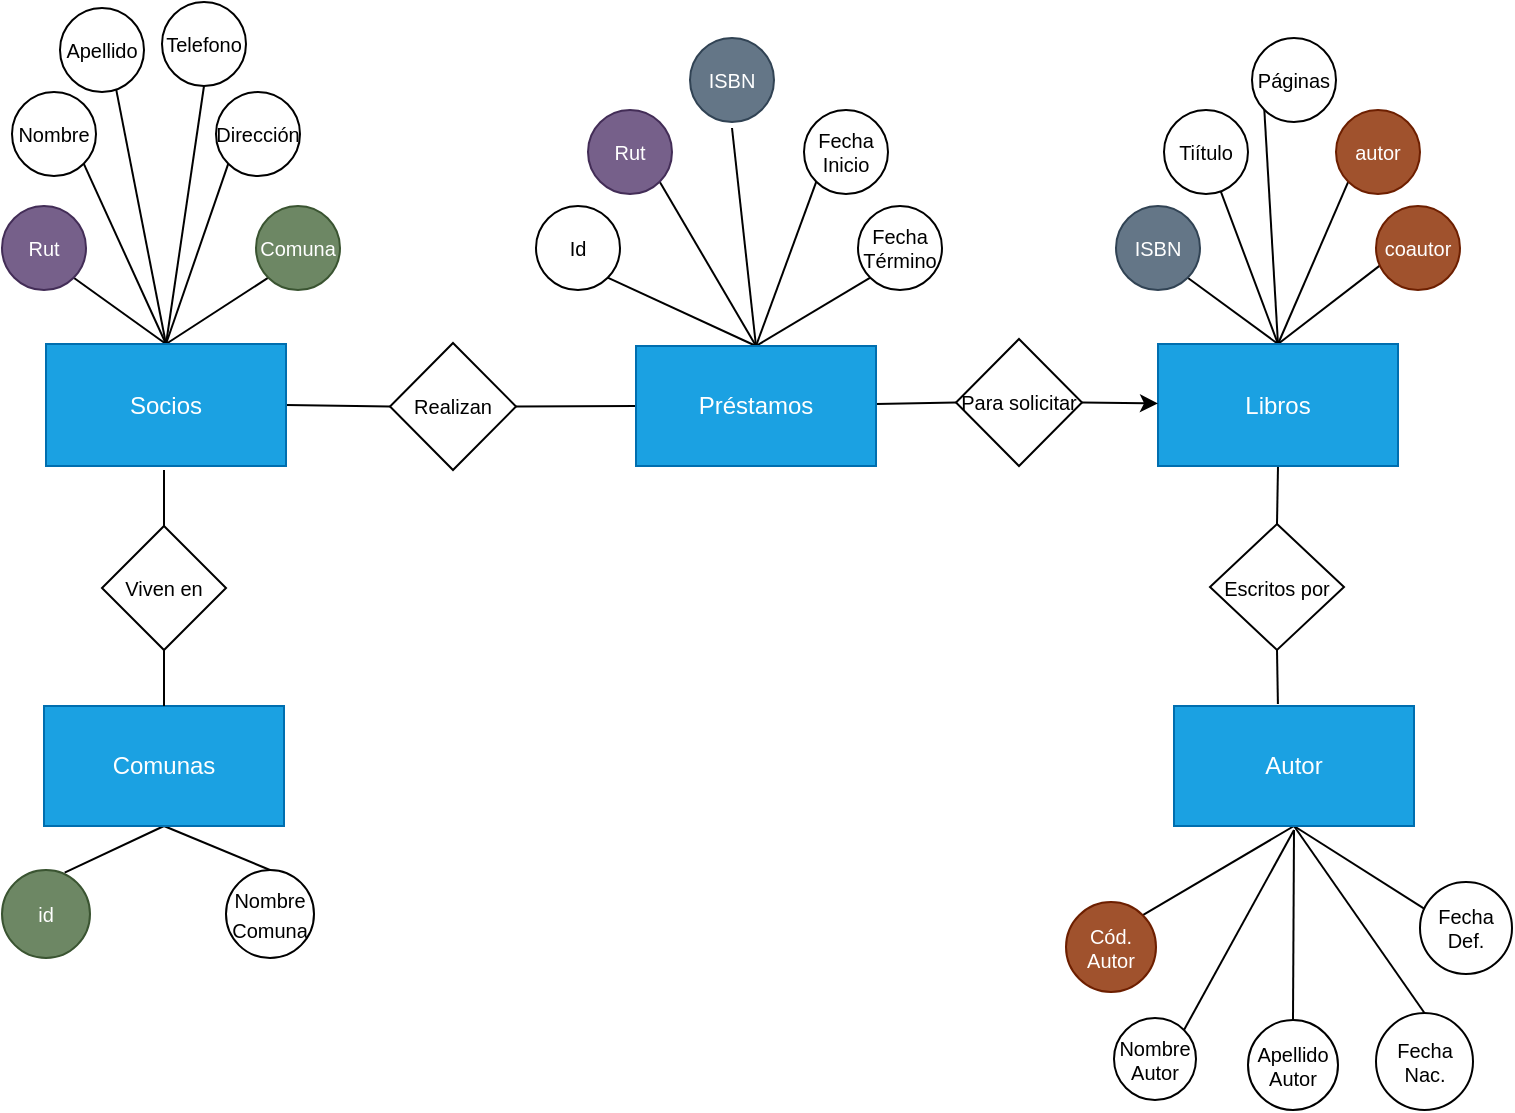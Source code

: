 <mxfile>
    <diagram id="WaEPQR0DlUg8NhT-LQlC" name="Página-1">
        <mxGraphModel dx="564" dy="1602" grid="1" gridSize="10" guides="1" tooltips="1" connect="1" arrows="1" fold="1" page="1" pageScale="1" pageWidth="827" pageHeight="1169" math="0" shadow="0">
            <root>
                <mxCell id="0"/>
                <mxCell id="1" parent="0"/>
                <mxCell id="2" style="edgeStyle=none;html=1;exitX=0.5;exitY=0;exitDx=0;exitDy=0;entryX=1;entryY=1;entryDx=0;entryDy=0;fontSize=10;endArrow=none;endFill=0;" parent="1" source="9" edge="1">
                    <mxGeometry relative="1" as="geometry">
                        <mxPoint x="48.849" y="-996.151" as="targetPoint"/>
                    </mxGeometry>
                </mxCell>
                <mxCell id="3" style="edgeStyle=none;html=1;exitX=0.5;exitY=0;exitDx=0;exitDy=0;entryX=1;entryY=1;entryDx=0;entryDy=0;fontSize=10;endArrow=none;endFill=0;" parent="1" source="9" target="18" edge="1">
                    <mxGeometry relative="1" as="geometry"/>
                </mxCell>
                <mxCell id="4" style="edgeStyle=none;html=1;exitX=0.5;exitY=0;exitDx=0;exitDy=0;fontSize=10;entryX=0.667;entryY=0.96;entryDx=0;entryDy=0;endArrow=none;endFill=0;entryPerimeter=0;" parent="1" source="9" target="19" edge="1">
                    <mxGeometry relative="1" as="geometry">
                        <mxPoint x="117" y="-990" as="targetPoint"/>
                    </mxGeometry>
                </mxCell>
                <mxCell id="5" style="edgeStyle=none;html=1;exitX=0.5;exitY=0;exitDx=0;exitDy=0;fontSize=10;endArrow=none;endFill=0;entryX=0.5;entryY=1;entryDx=0;entryDy=0;" parent="1" source="9" target="20" edge="1">
                    <mxGeometry relative="1" as="geometry">
                        <mxPoint x="108" y="-1089" as="targetPoint"/>
                    </mxGeometry>
                </mxCell>
                <mxCell id="6" style="edgeStyle=none;html=1;exitX=0.5;exitY=0;exitDx=0;exitDy=0;entryX=0;entryY=1;entryDx=0;entryDy=0;fontSize=10;endArrow=none;endFill=0;" parent="1" source="9" target="48" edge="1">
                    <mxGeometry relative="1" as="geometry"/>
                </mxCell>
                <mxCell id="7" style="html=1;exitX=0.5;exitY=0;exitDx=0;exitDy=0;entryX=0;entryY=1;entryDx=0;entryDy=0;fontSize=10;endArrow=none;endFill=0;" parent="1" source="9" target="49" edge="1">
                    <mxGeometry relative="1" as="geometry"/>
                </mxCell>
                <mxCell id="8" style="edgeStyle=none;html=1;exitX=1;exitY=0.5;exitDx=0;exitDy=0;entryX=0;entryY=0.5;entryDx=0;entryDy=0;fontSize=10;endArrow=none;endFill=0;" parent="1" source="9" target="17" edge="1">
                    <mxGeometry relative="1" as="geometry"/>
                </mxCell>
                <mxCell id="9" value="Socios" style="rounded=0;whiteSpace=wrap;html=1;fillColor=#1ba1e2;strokeColor=#006EAF;fontColor=#ffffff;" parent="1" vertex="1">
                    <mxGeometry x="35" y="-963" width="120" height="61" as="geometry"/>
                </mxCell>
                <mxCell id="10" style="edgeStyle=none;html=1;exitX=0.5;exitY=0;exitDx=0;exitDy=0;entryX=1;entryY=1;entryDx=0;entryDy=0;fontSize=10;endArrow=none;endFill=0;" parent="1" source="15" target="37" edge="1">
                    <mxGeometry relative="1" as="geometry"/>
                </mxCell>
                <mxCell id="11" style="edgeStyle=none;html=1;exitX=0.5;exitY=0;exitDx=0;exitDy=0;fontSize=10;endArrow=none;endFill=0;" parent="1" source="15" target="38" edge="1">
                    <mxGeometry relative="1" as="geometry"/>
                </mxCell>
                <mxCell id="12" style="edgeStyle=none;html=1;exitX=0.5;exitY=0;exitDx=0;exitDy=0;entryX=0;entryY=1;entryDx=0;entryDy=0;fontSize=10;endArrow=none;endFill=0;" parent="1" source="15" target="39" edge="1">
                    <mxGeometry relative="1" as="geometry"/>
                </mxCell>
                <mxCell id="13" style="edgeStyle=none;html=1;exitX=0.5;exitY=0;exitDx=0;exitDy=0;entryX=0;entryY=1;entryDx=0;entryDy=0;fontSize=10;endArrow=none;endFill=0;" parent="1" source="15" target="50" edge="1">
                    <mxGeometry relative="1" as="geometry"/>
                </mxCell>
                <mxCell id="14" style="edgeStyle=none;html=1;exitX=0.5;exitY=1;exitDx=0;exitDy=0;entryX=0.5;entryY=0;entryDx=0;entryDy=0;fontSize=10;endArrow=none;endFill=0;" parent="1" source="15" target="29" edge="1">
                    <mxGeometry relative="1" as="geometry"/>
                </mxCell>
                <mxCell id="67" style="edgeStyle=none;html=1;exitX=0.5;exitY=0;exitDx=0;exitDy=0;entryX=0.079;entryY=0.683;entryDx=0;entryDy=0;entryPerimeter=0;endArrow=none;endFill=0;" parent="1" source="15" target="66" edge="1">
                    <mxGeometry relative="1" as="geometry"/>
                </mxCell>
                <mxCell id="15" value="Libros" style="rounded=0;whiteSpace=wrap;html=1;fillColor=#1ba1e2;fontColor=#ffffff;strokeColor=#006EAF;" parent="1" vertex="1">
                    <mxGeometry x="591" y="-963" width="120" height="61" as="geometry"/>
                </mxCell>
                <mxCell id="16" style="edgeStyle=none;html=1;exitX=1;exitY=0.5;exitDx=0;exitDy=0;entryX=0;entryY=0.5;entryDx=0;entryDy=0;fontSize=10;endArrow=none;endFill=0;" parent="1" source="17" target="57" edge="1">
                    <mxGeometry relative="1" as="geometry"/>
                </mxCell>
                <mxCell id="17" value="Realizan" style="rhombus;whiteSpace=wrap;html=1;fontSize=10;" parent="1" vertex="1">
                    <mxGeometry x="207" y="-963.5" width="63" height="63.5" as="geometry"/>
                </mxCell>
                <mxCell id="18" value="Nombre" style="ellipse;whiteSpace=wrap;html=1;aspect=fixed;fontSize=10;" parent="1" vertex="1">
                    <mxGeometry x="18" y="-1089" width="42" height="42" as="geometry"/>
                </mxCell>
                <mxCell id="19" value="Apellido" style="ellipse;whiteSpace=wrap;html=1;aspect=fixed;fontSize=10;" parent="1" vertex="1">
                    <mxGeometry x="42" y="-1131" width="42" height="42" as="geometry"/>
                </mxCell>
                <mxCell id="20" value="Telefono" style="ellipse;whiteSpace=wrap;html=1;aspect=fixed;fontSize=10;" parent="1" vertex="1">
                    <mxGeometry x="93" y="-1134" width="42" height="42" as="geometry"/>
                </mxCell>
                <mxCell id="21" style="edgeStyle=none;html=1;exitX=0.5;exitY=1;exitDx=0;exitDy=0;entryX=1;entryY=0;entryDx=0;entryDy=0;fontSize=10;startArrow=none;startFill=0;endArrow=none;endFill=0;" parent="1" source="27" target="40" edge="1">
                    <mxGeometry relative="1" as="geometry"/>
                </mxCell>
                <mxCell id="22" style="html=1;entryX=1;entryY=0;entryDx=0;entryDy=0;fontSize=10;startArrow=none;startFill=0;endArrow=none;endFill=0;" parent="1" target="41" edge="1">
                    <mxGeometry relative="1" as="geometry">
                        <mxPoint x="659" y="-720" as="sourcePoint"/>
                    </mxGeometry>
                </mxCell>
                <mxCell id="23" style="html=1;entryX=0.5;entryY=0;entryDx=0;entryDy=0;fontSize=10;startArrow=none;startFill=0;endArrow=none;endFill=0;" parent="1" target="42" edge="1">
                    <mxGeometry relative="1" as="geometry">
                        <mxPoint x="659" y="-720" as="sourcePoint"/>
                    </mxGeometry>
                </mxCell>
                <mxCell id="24" style="html=1;exitX=0.5;exitY=1;exitDx=0;exitDy=0;entryX=0.5;entryY=0;entryDx=0;entryDy=0;fontSize=10;startArrow=none;startFill=0;endArrow=none;endFill=0;" parent="1" source="27" target="43" edge="1">
                    <mxGeometry relative="1" as="geometry"/>
                </mxCell>
                <mxCell id="25" style="html=1;exitX=0.5;exitY=1;exitDx=0;exitDy=0;entryX=0.109;entryY=0.33;entryDx=0;entryDy=0;entryPerimeter=0;fontSize=10;startArrow=none;startFill=0;endArrow=none;endFill=0;" parent="1" source="27" target="44" edge="1">
                    <mxGeometry relative="1" as="geometry"/>
                </mxCell>
                <mxCell id="27" value="Autor" style="rounded=0;whiteSpace=wrap;html=1;fillColor=#1ba1e2;fontColor=#ffffff;strokeColor=#006EAF;" parent="1" vertex="1">
                    <mxGeometry x="599" y="-782" width="120" height="60" as="geometry"/>
                </mxCell>
                <mxCell id="28" style="edgeStyle=none;html=1;exitX=0.5;exitY=1;exitDx=0;exitDy=0;entryX=0.433;entryY=-0.017;entryDx=0;entryDy=0;entryPerimeter=0;fontSize=10;endArrow=none;endFill=0;" parent="1" source="29" target="27" edge="1">
                    <mxGeometry relative="1" as="geometry"/>
                </mxCell>
                <mxCell id="29" value="&lt;font style=&quot;font-size: 10px&quot;&gt;Escritos por&lt;/font&gt;" style="rhombus;whiteSpace=wrap;html=1;" parent="1" vertex="1">
                    <mxGeometry x="617" y="-873" width="67" height="63" as="geometry"/>
                </mxCell>
                <mxCell id="30" style="html=1;exitX=0.5;exitY=1;exitDx=0;exitDy=0;entryX=0.5;entryY=0;entryDx=0;entryDy=0;fontSize=10;exitPerimeter=0;strokeColor=none;" parent="1" source="33" target="46" edge="1">
                    <mxGeometry relative="1" as="geometry"/>
                </mxCell>
                <mxCell id="31" style="html=1;exitX=0.5;exitY=1;exitDx=0;exitDy=0;entryX=0.5;entryY=0;entryDx=0;entryDy=0;fontSize=10;endArrow=none;endFill=0;" parent="1" source="33" target="46" edge="1">
                    <mxGeometry relative="1" as="geometry"/>
                </mxCell>
                <mxCell id="32" style="edgeStyle=none;html=1;exitX=0.5;exitY=1;exitDx=0;exitDy=0;entryX=0.712;entryY=0.03;entryDx=0;entryDy=0;entryPerimeter=0;fontSize=10;endArrow=none;endFill=0;" parent="1" source="33" target="47" edge="1">
                    <mxGeometry relative="1" as="geometry"/>
                </mxCell>
                <mxCell id="33" value="Comunas" style="whiteSpace=wrap;html=1;rounded=0;fillColor=#1ba1e2;fontColor=#ffffff;strokeColor=#006EAF;" parent="1" vertex="1">
                    <mxGeometry x="34" y="-782" width="120" height="60" as="geometry"/>
                </mxCell>
                <mxCell id="34" style="edgeStyle=none;html=1;exitX=0.5;exitY=0;exitDx=0;exitDy=0;entryX=0.425;entryY=1.033;entryDx=0;entryDy=0;entryPerimeter=0;fontSize=10;startArrow=none;startFill=0;endArrow=none;endFill=0;" parent="1" source="36" edge="1">
                    <mxGeometry relative="1" as="geometry">
                        <mxPoint x="94" y="-899.987" as="targetPoint"/>
                    </mxGeometry>
                </mxCell>
                <mxCell id="35" style="edgeStyle=none;html=1;exitX=0.5;exitY=1;exitDx=0;exitDy=0;entryX=0.5;entryY=0;entryDx=0;entryDy=0;fontSize=10;endArrow=none;endFill=0;" parent="1" source="36" target="33" edge="1">
                    <mxGeometry relative="1" as="geometry"/>
                </mxCell>
                <mxCell id="36" value="&lt;font size=&quot;1&quot;&gt;Viven en&lt;/font&gt;" style="rhombus;whiteSpace=wrap;html=1;" parent="1" vertex="1">
                    <mxGeometry x="63" y="-872" width="62" height="62" as="geometry"/>
                </mxCell>
                <mxCell id="37" value="ISBN" style="ellipse;whiteSpace=wrap;html=1;aspect=fixed;fontSize=10;fillColor=#647687;fontColor=#ffffff;strokeColor=#314354;" parent="1" vertex="1">
                    <mxGeometry x="570" y="-1032" width="42" height="42" as="geometry"/>
                </mxCell>
                <mxCell id="38" value="Tiítulo" style="ellipse;whiteSpace=wrap;html=1;aspect=fixed;fontSize=10;" parent="1" vertex="1">
                    <mxGeometry x="594" y="-1080" width="42" height="42" as="geometry"/>
                </mxCell>
                <mxCell id="39" value="Páginas" style="ellipse;whiteSpace=wrap;html=1;aspect=fixed;fontSize=10;" parent="1" vertex="1">
                    <mxGeometry x="638" y="-1116" width="42" height="42" as="geometry"/>
                </mxCell>
                <mxCell id="40" value="Cód. Autor" style="ellipse;whiteSpace=wrap;html=1;aspect=fixed;fontSize=10;fillColor=#a0522d;fontColor=#ffffff;strokeColor=#6D1F00;" parent="1" vertex="1">
                    <mxGeometry x="545" y="-684" width="45" height="45" as="geometry"/>
                </mxCell>
                <mxCell id="41" value="Nombre Autor" style="ellipse;whiteSpace=wrap;html=1;aspect=fixed;fontSize=10;" parent="1" vertex="1">
                    <mxGeometry x="569" y="-626" width="41" height="41" as="geometry"/>
                </mxCell>
                <mxCell id="42" value="Apellido Autor" style="ellipse;whiteSpace=wrap;html=1;aspect=fixed;fontSize=10;" parent="1" vertex="1">
                    <mxGeometry x="636" y="-625" width="45" height="45" as="geometry"/>
                </mxCell>
                <mxCell id="43" value="Fecha Nac." style="ellipse;whiteSpace=wrap;html=1;aspect=fixed;fontSize=10;" parent="1" vertex="1">
                    <mxGeometry x="700" y="-628.5" width="48.5" height="48.5" as="geometry"/>
                </mxCell>
                <mxCell id="44" value="Fecha Def." style="ellipse;whiteSpace=wrap;html=1;aspect=fixed;fontSize=10;" parent="1" vertex="1">
                    <mxGeometry x="722" y="-694" width="46" height="46" as="geometry"/>
                </mxCell>
                <mxCell id="46" value="&lt;font style=&quot;font-size: 10px&quot;&gt;Nombre Comuna&lt;/font&gt;" style="ellipse;whiteSpace=wrap;html=1;aspect=fixed;" parent="1" vertex="1">
                    <mxGeometry x="125" y="-700" width="44" height="44" as="geometry"/>
                </mxCell>
                <mxCell id="47" value="&lt;font style=&quot;font-size: 10px&quot;&gt;id&lt;/font&gt;" style="ellipse;whiteSpace=wrap;html=1;aspect=fixed;fillColor=#6d8764;fontColor=#ffffff;strokeColor=#3A5431;" parent="1" vertex="1">
                    <mxGeometry x="13" y="-700" width="44" height="44" as="geometry"/>
                </mxCell>
                <mxCell id="48" value="Dirección" style="ellipse;whiteSpace=wrap;html=1;aspect=fixed;fontSize=10;" parent="1" vertex="1">
                    <mxGeometry x="120" y="-1089" width="42" height="42" as="geometry"/>
                </mxCell>
                <mxCell id="49" value="Comuna" style="ellipse;whiteSpace=wrap;html=1;aspect=fixed;fontSize=10;fillColor=#6d8764;fontColor=#ffffff;strokeColor=#3A5431;" parent="1" vertex="1">
                    <mxGeometry x="140" y="-1032" width="42" height="42" as="geometry"/>
                </mxCell>
                <mxCell id="50" value="autor" style="ellipse;whiteSpace=wrap;html=1;aspect=fixed;fontSize=10;fillColor=#a0522d;fontColor=#ffffff;strokeColor=#6D1F00;" parent="1" vertex="1">
                    <mxGeometry x="680" y="-1080" width="42" height="42" as="geometry"/>
                </mxCell>
                <mxCell id="51" style="edgeStyle=none;html=1;exitX=0.5;exitY=0;exitDx=0;exitDy=0;entryX=1;entryY=1;entryDx=0;entryDy=0;fontSize=10;endArrow=none;endFill=0;" parent="1" source="57" target="62" edge="1">
                    <mxGeometry relative="1" as="geometry"/>
                </mxCell>
                <mxCell id="52" style="edgeStyle=none;html=1;exitX=0.5;exitY=0;exitDx=0;exitDy=0;entryX=1;entryY=1;entryDx=0;entryDy=0;fontSize=10;endArrow=none;endFill=0;" parent="1" source="57" target="58" edge="1">
                    <mxGeometry relative="1" as="geometry"/>
                </mxCell>
                <mxCell id="53" style="edgeStyle=none;html=1;exitX=0.5;exitY=0;exitDx=0;exitDy=0;fontSize=10;endArrow=none;endFill=0;" parent="1" source="57" edge="1">
                    <mxGeometry relative="1" as="geometry">
                        <mxPoint x="378" y="-1071" as="targetPoint"/>
                    </mxGeometry>
                </mxCell>
                <mxCell id="54" style="edgeStyle=none;html=1;exitX=0.5;exitY=0;exitDx=0;exitDy=0;fontSize=10;entryX=0;entryY=1;entryDx=0;entryDy=0;endArrow=none;endFill=0;" parent="1" source="57" target="60" edge="1">
                    <mxGeometry relative="1" as="geometry">
                        <mxPoint x="414" y="-1035" as="targetPoint"/>
                    </mxGeometry>
                </mxCell>
                <mxCell id="55" style="edgeStyle=none;html=1;exitX=0.5;exitY=0;exitDx=0;exitDy=0;entryX=0;entryY=1;entryDx=0;entryDy=0;fontSize=10;endArrow=none;endFill=0;" parent="1" source="57" target="61" edge="1">
                    <mxGeometry relative="1" as="geometry"/>
                </mxCell>
                <mxCell id="56" style="edgeStyle=none;html=1;entryX=0;entryY=0.5;entryDx=0;entryDy=0;fontSize=10;endArrow=none;endFill=0;" parent="1" source="57" target="64" edge="1">
                    <mxGeometry relative="1" as="geometry"/>
                </mxCell>
                <mxCell id="57" value="Préstamos" style="rounded=0;whiteSpace=wrap;html=1;fillColor=#1ba1e2;strokeColor=#006EAF;fontColor=#ffffff;" parent="1" vertex="1">
                    <mxGeometry x="330" y="-962" width="120" height="60" as="geometry"/>
                </mxCell>
                <mxCell id="58" value="Rut" style="ellipse;whiteSpace=wrap;html=1;aspect=fixed;fontSize=10;fillColor=#76608a;fontColor=#ffffff;strokeColor=#432D57;" parent="1" vertex="1">
                    <mxGeometry x="306" y="-1080" width="42" height="42" as="geometry"/>
                </mxCell>
                <mxCell id="59" value="ISBN" style="ellipse;whiteSpace=wrap;html=1;aspect=fixed;fontSize=10;fillColor=#647687;fontColor=#ffffff;strokeColor=#314354;" parent="1" vertex="1">
                    <mxGeometry x="357" y="-1116" width="42" height="42" as="geometry"/>
                </mxCell>
                <mxCell id="60" value="Fecha Inicio" style="ellipse;whiteSpace=wrap;html=1;aspect=fixed;fontSize=10;" parent="1" vertex="1">
                    <mxGeometry x="414" y="-1080" width="42" height="42" as="geometry"/>
                </mxCell>
                <mxCell id="61" value="Fecha Término" style="ellipse;whiteSpace=wrap;html=1;aspect=fixed;fontSize=10;" parent="1" vertex="1">
                    <mxGeometry x="441" y="-1032" width="42" height="42" as="geometry"/>
                </mxCell>
                <mxCell id="62" value="Id" style="ellipse;whiteSpace=wrap;html=1;aspect=fixed;fontSize=10;" parent="1" vertex="1">
                    <mxGeometry x="280" y="-1032" width="42" height="42" as="geometry"/>
                </mxCell>
                <mxCell id="63" style="edgeStyle=none;html=1;exitX=1;exitY=0.5;exitDx=0;exitDy=0;fontSize=10;" parent="1" source="64" target="15" edge="1">
                    <mxGeometry relative="1" as="geometry"/>
                </mxCell>
                <mxCell id="64" value="Para solicitar" style="rhombus;whiteSpace=wrap;html=1;fontSize=10;" parent="1" vertex="1">
                    <mxGeometry x="490" y="-965.5" width="63" height="63.5" as="geometry"/>
                </mxCell>
                <mxCell id="65" value="Rut" style="ellipse;whiteSpace=wrap;html=1;aspect=fixed;fontSize=10;fillColor=#76608a;fontColor=#ffffff;strokeColor=#432D57;" parent="1" vertex="1">
                    <mxGeometry x="13" y="-1032" width="42" height="42" as="geometry"/>
                </mxCell>
                <mxCell id="66" value="coautor" style="ellipse;whiteSpace=wrap;html=1;aspect=fixed;fontSize=10;fillColor=#a0522d;fontColor=#ffffff;strokeColor=#6D1F00;" parent="1" vertex="1">
                    <mxGeometry x="700" y="-1032" width="42" height="42" as="geometry"/>
                </mxCell>
            </root>
        </mxGraphModel>
    </diagram>
</mxfile>